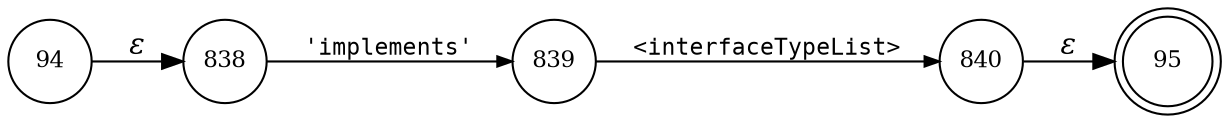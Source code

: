 digraph ATN {
rankdir=LR;
s95[fontsize=11, label="95", shape=doublecircle, fixedsize=true, width=.6];
s838[fontsize=11,label="838", shape=circle, fixedsize=true, width=.55, peripheries=1];
s839[fontsize=11,label="839", shape=circle, fixedsize=true, width=.55, peripheries=1];
s840[fontsize=11,label="840", shape=circle, fixedsize=true, width=.55, peripheries=1];
s94[fontsize=11,label="94", shape=circle, fixedsize=true, width=.55, peripheries=1];
s94 -> s838 [fontname="Times-Italic", label="&epsilon;"];
s838 -> s839 [fontsize=11, fontname="Courier", arrowsize=.7, label = "'implements'", arrowhead = normal];
s839 -> s840 [fontsize=11, fontname="Courier", arrowsize=.7, label = "<interfaceTypeList>", arrowhead = normal];
s840 -> s95 [fontname="Times-Italic", label="&epsilon;"];
}